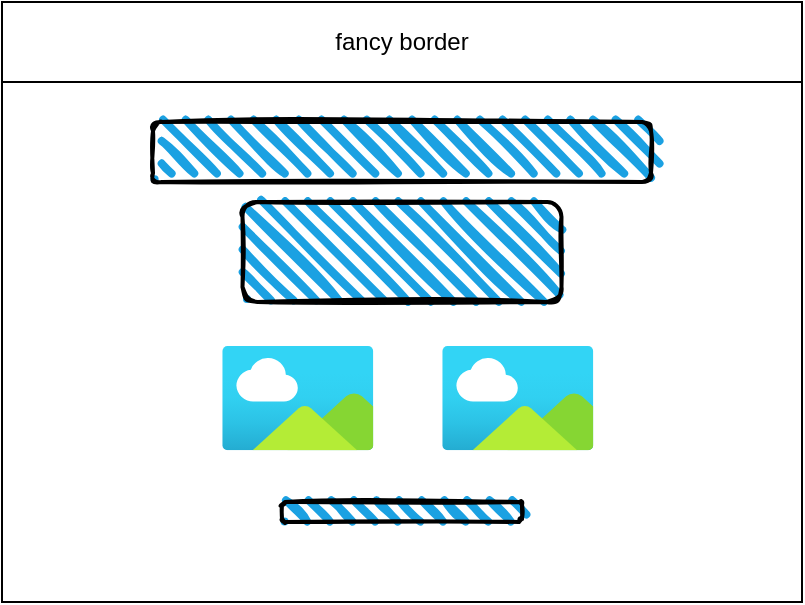 <mxfile>
    <diagram id="pIaEtrtLPv3HG8r1JEND" name="Starting screen">
        <mxGraphModel dx="520" dy="429" grid="1" gridSize="10" guides="1" tooltips="1" connect="1" arrows="1" fold="1" page="1" pageScale="1" pageWidth="850" pageHeight="1100" math="0" shadow="0">
            <root>
                <mxCell id="0"/>
                <mxCell id="1" parent="0"/>
                <mxCell id="2" value="" style="rounded=0;whiteSpace=wrap;html=1;" parent="1" vertex="1">
                    <mxGeometry x="80" y="80" width="400" height="300" as="geometry"/>
                </mxCell>
                <mxCell id="3" value="Header" style="rounded=0;whiteSpace=wrap;html=1;" parent="1" vertex="1">
                    <mxGeometry x="80" y="80" width="400" height="40" as="geometry"/>
                </mxCell>
                <mxCell id="4" value="" style="shape=partialRectangle;whiteSpace=wrap;html=1;top=0;left=0;fillColor=none;" parent="1" vertex="1">
                    <mxGeometry x="110" y="220" width="120" height="20" as="geometry"/>
                </mxCell>
                <mxCell id="6" value="Calculate" style="labelPosition=center;verticalLabelPosition=middle;align=center;html=1;shape=mxgraph.basic.button;dx=10;" parent="1" vertex="1">
                    <mxGeometry x="110" y="270" width="100" height="40" as="geometry"/>
                </mxCell>
                <mxCell id="7" value="" style="rounded=0;whiteSpace=wrap;html=1;" vertex="1" parent="1">
                    <mxGeometry x="80" y="80" width="400" height="300" as="geometry"/>
                </mxCell>
                <mxCell id="8" value="fancy border" style="rounded=0;whiteSpace=wrap;html=1;" vertex="1" parent="1">
                    <mxGeometry x="80" y="80" width="400" height="40" as="geometry"/>
                </mxCell>
                <mxCell id="9" value="" style="rounded=1;whiteSpace=wrap;html=1;strokeWidth=2;fillWeight=4;hachureGap=8;hachureAngle=45;fillColor=#1ba1e2;sketch=1;" vertex="1" parent="1">
                    <mxGeometry x="155.5" y="140" width="249" height="30" as="geometry"/>
                </mxCell>
                <mxCell id="10" value="" style="rounded=1;whiteSpace=wrap;html=1;strokeWidth=2;fillWeight=4;hachureGap=8;hachureAngle=45;fillColor=#1ba1e2;sketch=1;" vertex="1" parent="1">
                    <mxGeometry x="200.25" y="180" width="159.5" height="50" as="geometry"/>
                </mxCell>
                <mxCell id="11" value="" style="aspect=fixed;html=1;points=[];align=center;image;fontSize=12;image=img/lib/azure2/general/Image.svg;fillColor=#BA6D07;" vertex="1" parent="1">
                    <mxGeometry x="190" y="252" width="75.81" height="52.12" as="geometry"/>
                </mxCell>
                <mxCell id="12" value="" style="aspect=fixed;html=1;points=[];align=center;image;fontSize=12;image=img/lib/azure2/general/Image.svg;fillColor=#BA6D07;" vertex="1" parent="1">
                    <mxGeometry x="300" y="252" width="75.81" height="52.12" as="geometry"/>
                </mxCell>
                <mxCell id="13" value="" style="rounded=1;whiteSpace=wrap;html=1;strokeWidth=2;fillWeight=4;hachureGap=8;hachureAngle=45;fillColor=#1ba1e2;sketch=1;" vertex="1" parent="1">
                    <mxGeometry x="220" y="330" width="120" height="10" as="geometry"/>
                </mxCell>
            </root>
        </mxGraphModel>
    </diagram>
</mxfile>